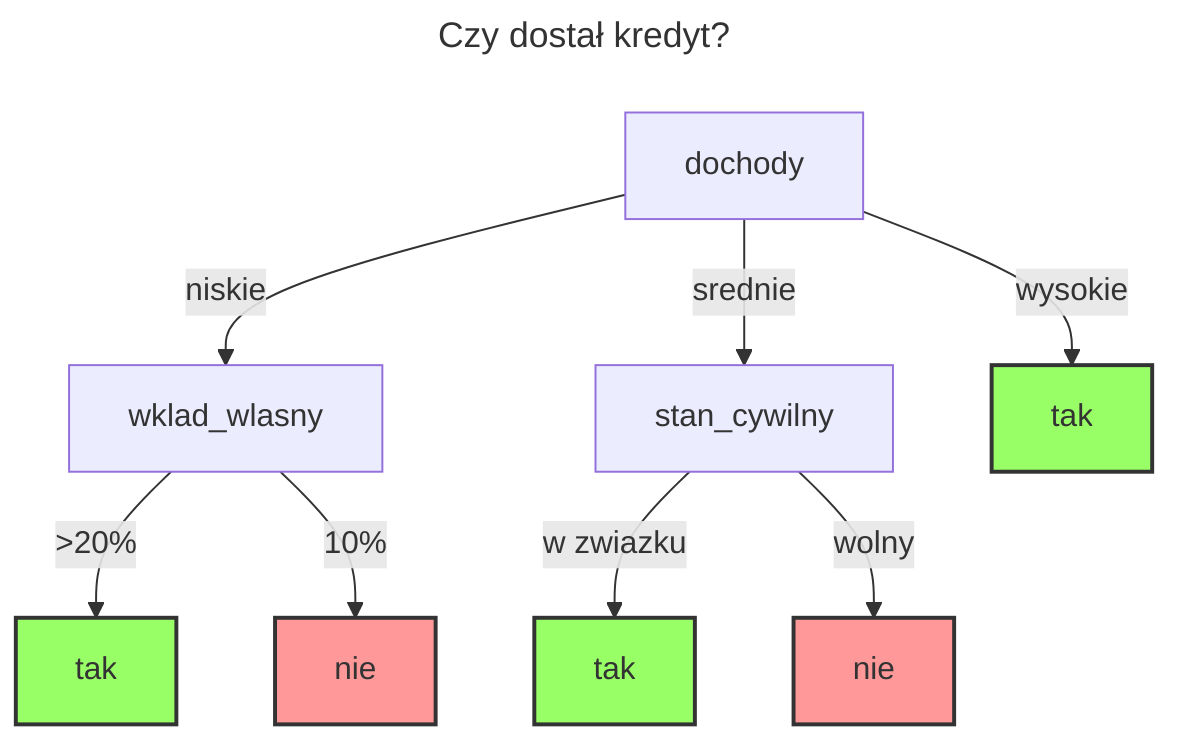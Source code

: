 ---
title: Czy dostał kredyt?
---

graph TD;
    A[dochody] -->|niskie| B[wklad_wlasny]
    A -->|srednie| C[stan_cywilny]
    A -->|wysokie| D[tak]

    B -->|">20%"| E[tak]
    B -->|"10%"| F[nie]

    C -->|w zwiazku| G[tak]
    C -->|wolny| H[nie]

    classDef yesNode fill:#9f6,stroke:#333,stroke-width:2px;
    classDef noNode fill:#f99,stroke:#333,stroke-width:2px;
    class D,E,G yesNode;
    class F,H noNode;